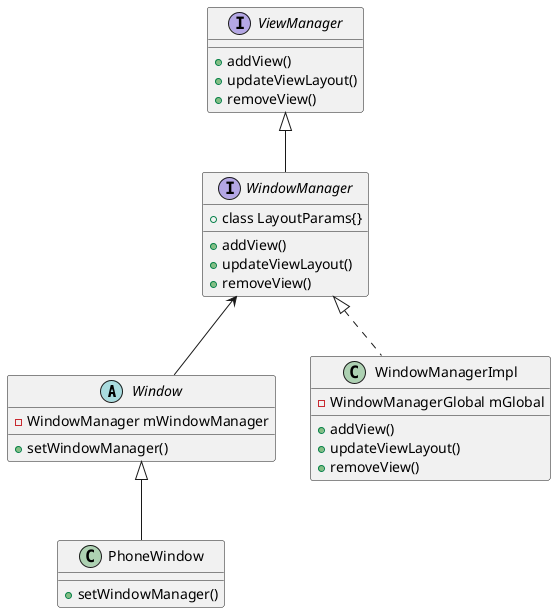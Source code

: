 @startuml

abstract class Window {
-WindowManager mWindowManager
+setWindowManager()
}

class PhoneWindow{
    +setWindowManager()
}

interface ViewManager{
    +addView()
    +updateViewLayout()
    +removeView()
}

interface WindowManager{
    +class LayoutParams{}
    +addView()
    +updateViewLayout()
    +removeView()
}

class WindowManagerImpl{
    -WindowManagerGlobal mGlobal
    +addView()
    +updateViewLayout()
    +removeView()
}

Window<|--  PhoneWindow
ViewManager <|-- WindowManager
WindowManager <-- Window
WindowManager<|..  WindowManagerImpl

@enduml